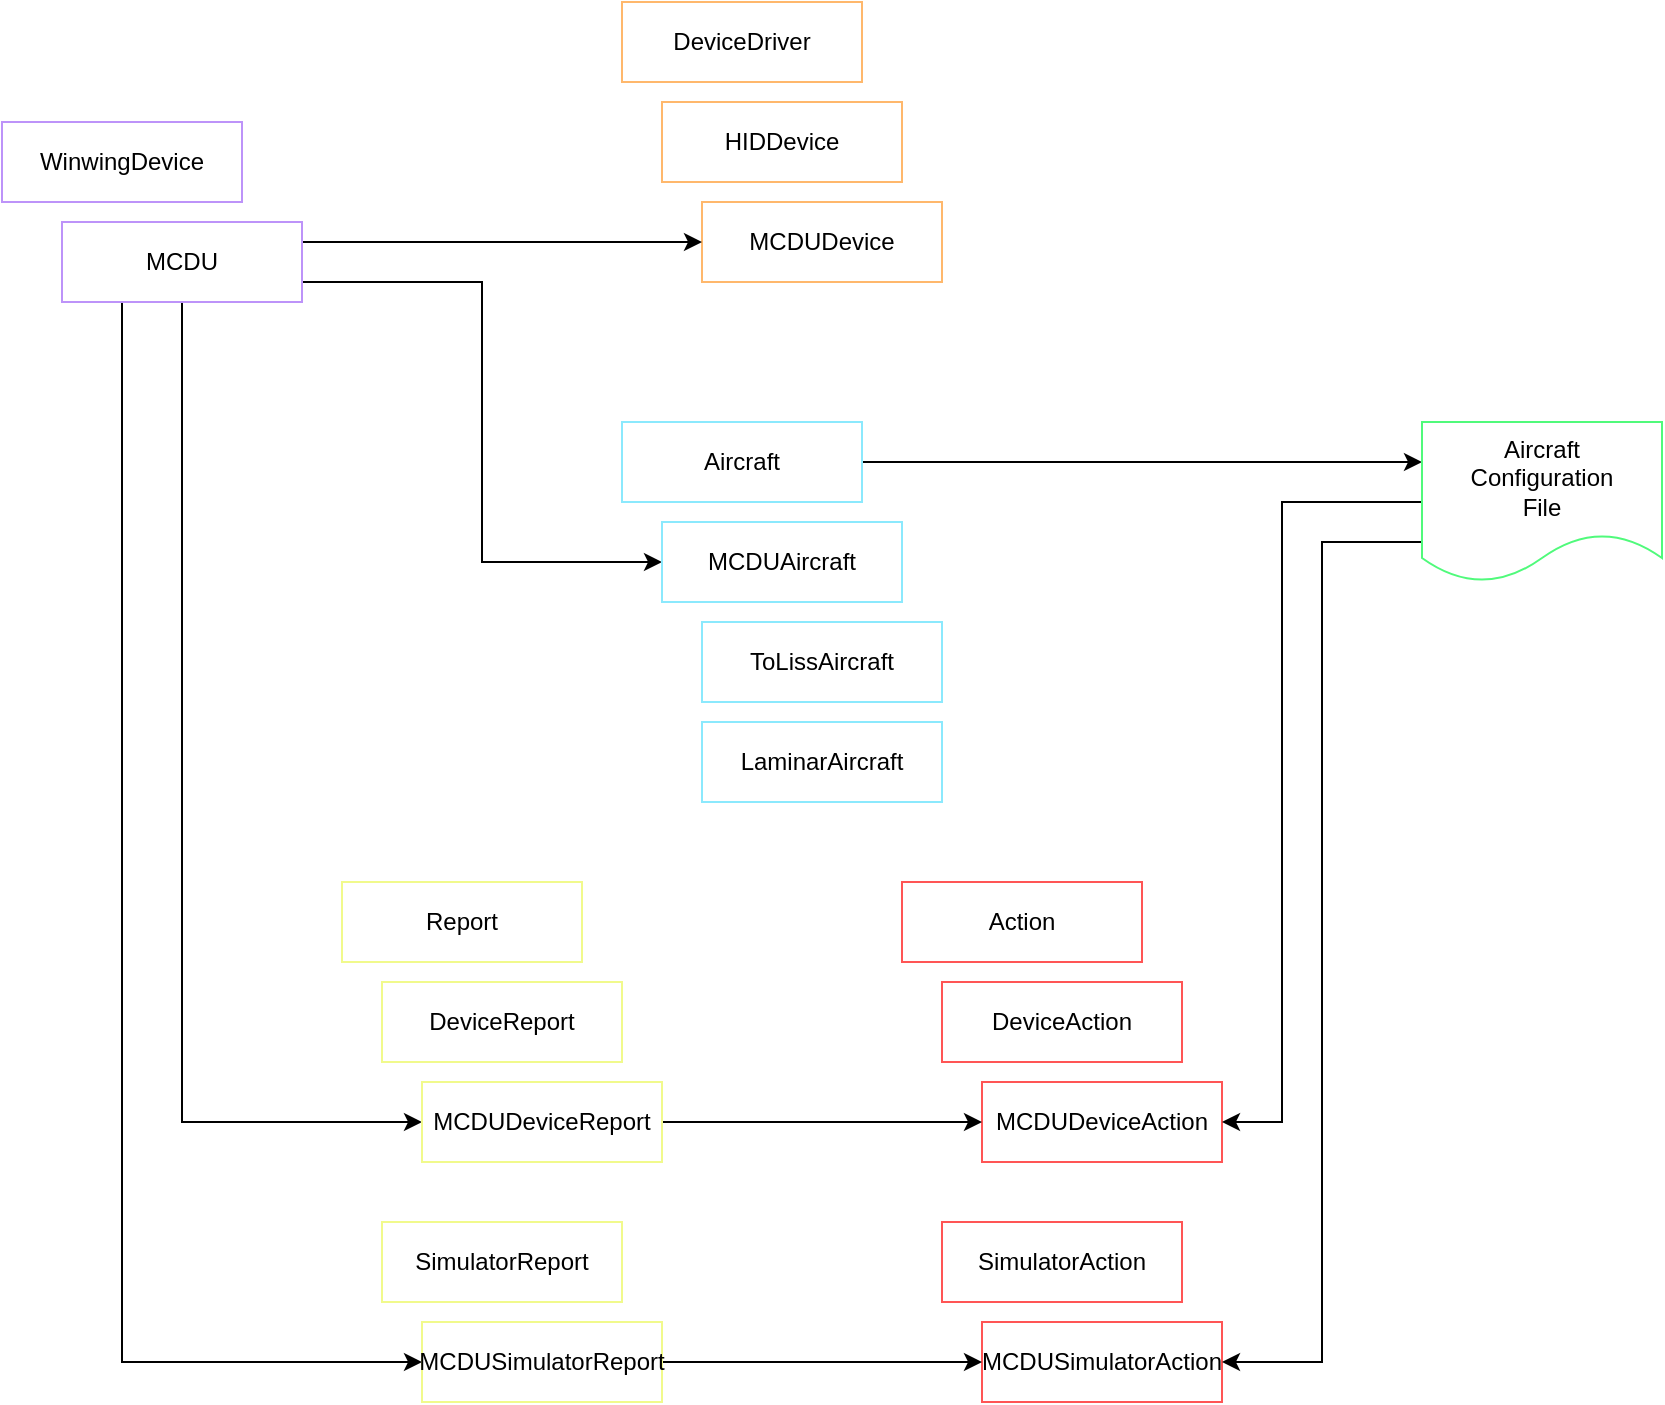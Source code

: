 <mxfile version="24.5.1" type="device">
  <diagram name="Page-1" id="D-wNdfiMtmstZgZ292A2">
    <mxGraphModel dx="1419" dy="1052" grid="1" gridSize="10" guides="1" tooltips="1" connect="1" arrows="1" fold="1" page="1" pageScale="1" pageWidth="1169" pageHeight="827" math="0" shadow="0">
      <root>
        <mxCell id="0" />
        <mxCell id="1" parent="0" />
        <mxCell id="iIKXU1mGDg6LjVNMbq-y-1" value="DeviceDriver" style="rounded=0;whiteSpace=wrap;html=1;strokeColor=#FFB86C;" vertex="1" parent="1">
          <mxGeometry x="420" y="60" width="120" height="40" as="geometry" />
        </mxCell>
        <mxCell id="iIKXU1mGDg6LjVNMbq-y-2" value="HIDDevice" style="rounded=0;whiteSpace=wrap;html=1;strokeColor=#FFB86C;" vertex="1" parent="1">
          <mxGeometry x="440" y="110" width="120" height="40" as="geometry" />
        </mxCell>
        <mxCell id="iIKXU1mGDg6LjVNMbq-y-3" value="MCDUDevice" style="rounded=0;whiteSpace=wrap;html=1;strokeColor=#FFB86C;" vertex="1" parent="1">
          <mxGeometry x="460" y="160" width="120" height="40" as="geometry" />
        </mxCell>
        <mxCell id="iIKXU1mGDg6LjVNMbq-y-4" value="WinwingDevice" style="rounded=0;whiteSpace=wrap;html=1;strokeColor=#BD93F9;" vertex="1" parent="1">
          <mxGeometry x="110" y="120" width="120" height="40" as="geometry" />
        </mxCell>
        <mxCell id="iIKXU1mGDg6LjVNMbq-y-6" style="edgeStyle=orthogonalEdgeStyle;rounded=0;orthogonalLoop=1;jettySize=auto;html=1;exitX=1;exitY=0.25;exitDx=0;exitDy=0;entryX=0;entryY=0.5;entryDx=0;entryDy=0;" edge="1" parent="1" source="iIKXU1mGDg6LjVNMbq-y-5" target="iIKXU1mGDg6LjVNMbq-y-3">
          <mxGeometry relative="1" as="geometry" />
        </mxCell>
        <mxCell id="iIKXU1mGDg6LjVNMbq-y-11" style="edgeStyle=orthogonalEdgeStyle;rounded=0;orthogonalLoop=1;jettySize=auto;html=1;exitX=1;exitY=0.75;exitDx=0;exitDy=0;entryX=0;entryY=0.5;entryDx=0;entryDy=0;" edge="1" parent="1" source="iIKXU1mGDg6LjVNMbq-y-5" target="iIKXU1mGDg6LjVNMbq-y-10">
          <mxGeometry relative="1" as="geometry" />
        </mxCell>
        <mxCell id="iIKXU1mGDg6LjVNMbq-y-27" style="edgeStyle=orthogonalEdgeStyle;rounded=0;orthogonalLoop=1;jettySize=auto;html=1;exitX=0.5;exitY=1;exitDx=0;exitDy=0;entryX=0;entryY=0.5;entryDx=0;entryDy=0;" edge="1" parent="1" source="iIKXU1mGDg6LjVNMbq-y-5" target="iIKXU1mGDg6LjVNMbq-y-19">
          <mxGeometry relative="1" as="geometry" />
        </mxCell>
        <mxCell id="iIKXU1mGDg6LjVNMbq-y-28" style="edgeStyle=orthogonalEdgeStyle;rounded=0;orthogonalLoop=1;jettySize=auto;html=1;exitX=0.25;exitY=1;exitDx=0;exitDy=0;entryX=0;entryY=0.5;entryDx=0;entryDy=0;" edge="1" parent="1" source="iIKXU1mGDg6LjVNMbq-y-5" target="iIKXU1mGDg6LjVNMbq-y-21">
          <mxGeometry relative="1" as="geometry" />
        </mxCell>
        <mxCell id="iIKXU1mGDg6LjVNMbq-y-5" value="MCDU" style="rounded=0;whiteSpace=wrap;html=1;strokeColor=#BD93F9;" vertex="1" parent="1">
          <mxGeometry x="140" y="170" width="120" height="40" as="geometry" />
        </mxCell>
        <mxCell id="iIKXU1mGDg6LjVNMbq-y-30" style="edgeStyle=orthogonalEdgeStyle;rounded=0;orthogonalLoop=1;jettySize=auto;html=1;exitX=1;exitY=0.5;exitDx=0;exitDy=0;entryX=0;entryY=0.25;entryDx=0;entryDy=0;" edge="1" parent="1" source="iIKXU1mGDg6LjVNMbq-y-7" target="iIKXU1mGDg6LjVNMbq-y-29">
          <mxGeometry relative="1" as="geometry" />
        </mxCell>
        <mxCell id="iIKXU1mGDg6LjVNMbq-y-7" value="Aircraft" style="rounded=0;whiteSpace=wrap;html=1;strokeColor=#8BE9FD;" vertex="1" parent="1">
          <mxGeometry x="420" y="270" width="120" height="40" as="geometry" />
        </mxCell>
        <mxCell id="iIKXU1mGDg6LjVNMbq-y-8" value="ToLissAircraft" style="rounded=0;whiteSpace=wrap;html=1;strokeColor=#8BE9FD;" vertex="1" parent="1">
          <mxGeometry x="460" y="370" width="120" height="40" as="geometry" />
        </mxCell>
        <mxCell id="iIKXU1mGDg6LjVNMbq-y-9" value="LaminarAircraft" style="rounded=0;whiteSpace=wrap;html=1;strokeColor=#8BE9FD;" vertex="1" parent="1">
          <mxGeometry x="460" y="420" width="120" height="40" as="geometry" />
        </mxCell>
        <mxCell id="iIKXU1mGDg6LjVNMbq-y-10" value="MCDU&lt;span style=&quot;background-color: initial;&quot;&gt;Aircraft&lt;/span&gt;" style="rounded=0;whiteSpace=wrap;html=1;strokeColor=#8BE9FD;" vertex="1" parent="1">
          <mxGeometry x="440" y="320" width="120" height="40" as="geometry" />
        </mxCell>
        <mxCell id="iIKXU1mGDg6LjVNMbq-y-12" value="Action" style="rounded=0;whiteSpace=wrap;html=1;strokeColor=#FF5555;" vertex="1" parent="1">
          <mxGeometry x="560" y="500" width="120" height="40" as="geometry" />
        </mxCell>
        <mxCell id="iIKXU1mGDg6LjVNMbq-y-13" value="DeviceAction" style="rounded=0;whiteSpace=wrap;html=1;strokeColor=#FF5555;" vertex="1" parent="1">
          <mxGeometry x="580" y="550" width="120" height="40" as="geometry" />
        </mxCell>
        <mxCell id="iIKXU1mGDg6LjVNMbq-y-14" value="MCDUDeviceAction" style="rounded=0;whiteSpace=wrap;html=1;strokeColor=#FF5555;" vertex="1" parent="1">
          <mxGeometry x="600" y="600" width="120" height="40" as="geometry" />
        </mxCell>
        <mxCell id="iIKXU1mGDg6LjVNMbq-y-15" value="SimulatorAction" style="rounded=0;whiteSpace=wrap;html=1;strokeColor=#FF5555;" vertex="1" parent="1">
          <mxGeometry x="580" y="670" width="120" height="40" as="geometry" />
        </mxCell>
        <mxCell id="iIKXU1mGDg6LjVNMbq-y-16" value="MCDUSimulatorAction" style="rounded=0;whiteSpace=wrap;html=1;strokeColor=#FF5555;" vertex="1" parent="1">
          <mxGeometry x="600" y="720" width="120" height="40" as="geometry" />
        </mxCell>
        <mxCell id="iIKXU1mGDg6LjVNMbq-y-17" value="Report" style="rounded=0;whiteSpace=wrap;html=1;strokeColor=#F1FA8C;" vertex="1" parent="1">
          <mxGeometry x="280" y="500" width="120" height="40" as="geometry" />
        </mxCell>
        <mxCell id="iIKXU1mGDg6LjVNMbq-y-18" value="DeviceReport" style="rounded=0;whiteSpace=wrap;html=1;strokeColor=#F1FA8C;" vertex="1" parent="1">
          <mxGeometry x="300" y="550" width="120" height="40" as="geometry" />
        </mxCell>
        <mxCell id="iIKXU1mGDg6LjVNMbq-y-24" style="edgeStyle=orthogonalEdgeStyle;rounded=0;orthogonalLoop=1;jettySize=auto;html=1;exitX=1;exitY=0.5;exitDx=0;exitDy=0;entryX=0;entryY=0.5;entryDx=0;entryDy=0;" edge="1" parent="1" source="iIKXU1mGDg6LjVNMbq-y-19" target="iIKXU1mGDg6LjVNMbq-y-14">
          <mxGeometry relative="1" as="geometry" />
        </mxCell>
        <mxCell id="iIKXU1mGDg6LjVNMbq-y-19" value="MCDUDeviceReport" style="rounded=0;whiteSpace=wrap;html=1;strokeColor=#F1FA8C;" vertex="1" parent="1">
          <mxGeometry x="320" y="600" width="120" height="40" as="geometry" />
        </mxCell>
        <mxCell id="iIKXU1mGDg6LjVNMbq-y-20" value="SimulatorReport" style="rounded=0;whiteSpace=wrap;html=1;strokeColor=#F1FA8C;" vertex="1" parent="1">
          <mxGeometry x="300" y="670" width="120" height="40" as="geometry" />
        </mxCell>
        <mxCell id="iIKXU1mGDg6LjVNMbq-y-26" style="edgeStyle=orthogonalEdgeStyle;rounded=0;orthogonalLoop=1;jettySize=auto;html=1;entryX=0;entryY=0.5;entryDx=0;entryDy=0;" edge="1" parent="1" source="iIKXU1mGDg6LjVNMbq-y-21" target="iIKXU1mGDg6LjVNMbq-y-16">
          <mxGeometry relative="1" as="geometry" />
        </mxCell>
        <mxCell id="iIKXU1mGDg6LjVNMbq-y-21" value="MCDUSimulatorReport" style="rounded=0;whiteSpace=wrap;html=1;strokeColor=#F1FA8C;" vertex="1" parent="1">
          <mxGeometry x="320" y="720" width="120" height="40" as="geometry" />
        </mxCell>
        <mxCell id="iIKXU1mGDg6LjVNMbq-y-31" style="edgeStyle=orthogonalEdgeStyle;rounded=0;orthogonalLoop=1;jettySize=auto;html=1;entryX=1;entryY=0.5;entryDx=0;entryDy=0;exitX=0;exitY=0.75;exitDx=0;exitDy=0;" edge="1" parent="1" source="iIKXU1mGDg6LjVNMbq-y-29" target="iIKXU1mGDg6LjVNMbq-y-16">
          <mxGeometry relative="1" as="geometry" />
        </mxCell>
        <mxCell id="iIKXU1mGDg6LjVNMbq-y-32" style="edgeStyle=orthogonalEdgeStyle;rounded=0;orthogonalLoop=1;jettySize=auto;html=1;entryX=1;entryY=0.5;entryDx=0;entryDy=0;" edge="1" parent="1" source="iIKXU1mGDg6LjVNMbq-y-29" target="iIKXU1mGDg6LjVNMbq-y-14">
          <mxGeometry relative="1" as="geometry">
            <Array as="points">
              <mxPoint x="750" y="310" />
              <mxPoint x="750" y="620" />
            </Array>
          </mxGeometry>
        </mxCell>
        <mxCell id="iIKXU1mGDg6LjVNMbq-y-29" value="Aircraft&lt;div&gt;Configuration&lt;/div&gt;&lt;div&gt;File&lt;/div&gt;" style="shape=document;whiteSpace=wrap;html=1;boundedLbl=1;strokeColor=#50FA7B;" vertex="1" parent="1">
          <mxGeometry x="820" y="270" width="120" height="80" as="geometry" />
        </mxCell>
      </root>
    </mxGraphModel>
  </diagram>
</mxfile>
